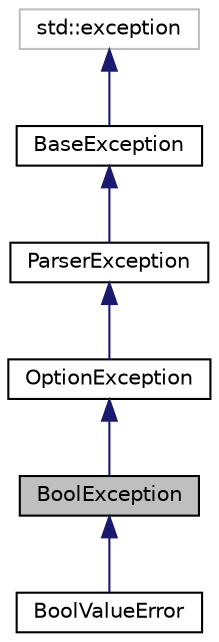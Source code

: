 digraph "BoolException"
{
  edge [fontname="Helvetica",fontsize="10",labelfontname="Helvetica",labelfontsize="10"];
  node [fontname="Helvetica",fontsize="10",shape=record];
  Node1 [label="BoolException",height=0.2,width=0.4,color="black", fillcolor="grey75", style="filled" fontcolor="black"];
  Node2 -> Node1 [dir="back",color="midnightblue",fontsize="10",style="solid",fontname="Helvetica"];
  Node2 [label="OptionException",height=0.2,width=0.4,color="black", fillcolor="white", style="filled",URL="$d5/db4/classOptionException.html"];
  Node3 -> Node2 [dir="back",color="midnightblue",fontsize="10",style="solid",fontname="Helvetica"];
  Node3 [label="ParserException",height=0.2,width=0.4,color="black", fillcolor="white", style="filled",URL="$df/d55/classParserException.html"];
  Node4 -> Node3 [dir="back",color="midnightblue",fontsize="10",style="solid",fontname="Helvetica"];
  Node4 [label="BaseException",height=0.2,width=0.4,color="black", fillcolor="white", style="filled",URL="$d0/d6c/classBaseException.html"];
  Node5 -> Node4 [dir="back",color="midnightblue",fontsize="10",style="solid",fontname="Helvetica"];
  Node5 [label="std::exception",height=0.2,width=0.4,color="grey75", fillcolor="white", style="filled"];
  Node1 -> Node6 [dir="back",color="midnightblue",fontsize="10",style="solid",fontname="Helvetica"];
  Node6 [label="BoolValueError",height=0.2,width=0.4,color="black", fillcolor="white", style="filled",URL="$d7/d84/classBoolValueError.html"];
}
